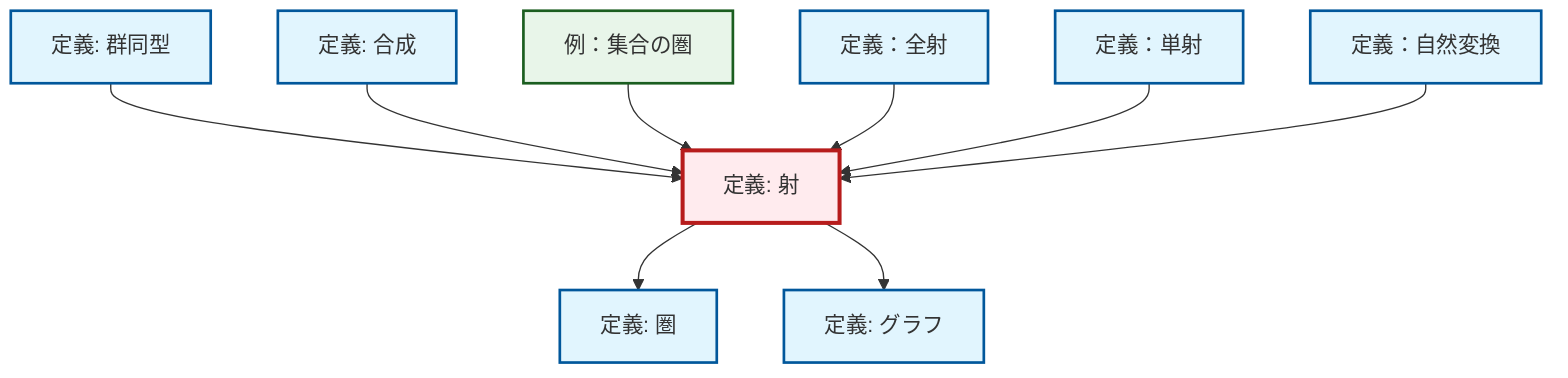 graph TD
    classDef definition fill:#e1f5fe,stroke:#01579b,stroke-width:2px
    classDef theorem fill:#f3e5f5,stroke:#4a148c,stroke-width:2px
    classDef axiom fill:#fff3e0,stroke:#e65100,stroke-width:2px
    classDef example fill:#e8f5e9,stroke:#1b5e20,stroke-width:2px
    classDef current fill:#ffebee,stroke:#b71c1c,stroke-width:3px
    ex-set-category["例：集合の圏"]:::example
    def-natural-transformation["定義：自然変換"]:::definition
    def-isomorphism["定義: 群同型"]:::definition
    def-composition["定義: 合成"]:::definition
    def-graph["定義: グラフ"]:::definition
    def-category["定義: 圏"]:::definition
    def-morphism["定義: 射"]:::definition
    def-epimorphism["定義：全射"]:::definition
    def-monomorphism["定義：単射"]:::definition
    def-isomorphism --> def-morphism
    def-composition --> def-morphism
    ex-set-category --> def-morphism
    def-epimorphism --> def-morphism
    def-monomorphism --> def-morphism
    def-natural-transformation --> def-morphism
    def-morphism --> def-category
    def-morphism --> def-graph
    class def-morphism current